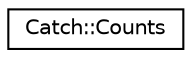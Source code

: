 digraph "Graphical Class Hierarchy"
{
 // LATEX_PDF_SIZE
  edge [fontname="Helvetica",fontsize="10",labelfontname="Helvetica",labelfontsize="10"];
  node [fontname="Helvetica",fontsize="10",shape=record];
  rankdir="LR";
  Node0 [label="Catch::Counts",height=0.2,width=0.4,color="black", fillcolor="white", style="filled",URL="$structCatch_1_1Counts.html",tooltip=" "];
}
